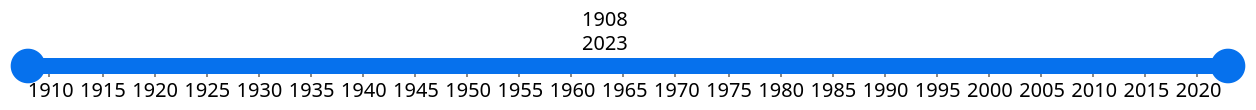 {
    "$schema": "https://vega.github.io/schema/vega/v5.json",
    "description": "A timeline visualization with a custom year.",
    "width": 600,
    "height": 20,
    "padding": 5,

    "signals": [
        {"name": "yearMin", "value": 1908},
        {"name": "yearMax", "value": 2023},
        { "name": "yearExtent", "init": "[yearMin, yearMax]"},
        {
          "name": "yearBrush", "update": "yearExtent",
          "on": [
            {
              "events": "[@yearBackground:mousedown, window:mouseup] > window:mousemove!, [@yearSelection:mousedown, window:mouseup] > window:mousemove!",
              "update": 
              "[clamp(min(yearAnchor, invert('yearScale', x())),yearMin,2023), clamp(max(yearAnchor, invert('yearScale', x())),yearMin,yearMax)]"
            },
            {
              "events": "[@yearX1:mousedown, window:mouseup] > window:mousemove!",
              "update": "[clamp(min(yearBrush[1], invert('yearScale', x())),yearMin,yearMax), yearBrush[1]]"
            },
            {
              "events": "[@yearX2:mousedown, window:mouseup] > window:mousemove!",
              "update": "[yearBrush[0], clamp(max(yearBrush[0], invert('yearScale', x())),yearMin,yearMax)]"
            },
            {
              "events": "@yearX1:dblclick, @yearX2:dblclick",
              "update": "[yearExtent[0], yearExtent[1]]"
            }
          ] 
        },
        {
          "name": "yearAnchor", "value": 0,
          "on": [
            {
              "events": "mousedown",
              "update": "invert('yearScale', x())"
            }
          ]
        }
    ],

    "data": [
      {
        "name": "table",
        "values": [
          {"year": 1908},
          {"year": 2023}
        ],
        "transform": [
          {
            "type": "extent",
            "field": "year",
            "signal": "years"
          }
        ]
      }
    ],
  
    "scales": [
      {
        "name": "yearScale",
        "type": "linear",
        "range": "width",
        "zero": false,
        "domain": {"data": "table", "field": "year"}
      }
    ],
  
    "axes": [
      {
        "orient": "bottom",
        "scale": "yearScale",
        "format": "d",
        "tickCount": 30
      }
    ],

    "marks": [
      {
        "type": "rect",
        "name": "yearBackground",
        "encode": {
          "enter": {
            "x": {"scale": "yearScale", "signal": "yearMin"},
            "x2": {"scale": "yearScale", "signal": "yearMax"},
            "y": {"value": 16},
            "height": {"value": 8},
            "fill": {"value": "#ececec"},
            "cornerRadius": {"value": 60}
          }
        }
      },
      {
        "type": "rect",
        "name": "yearSelection",
        "encode": {
          "enter":{
            "x": {"scale": "yearScale", "signal": "yearMin"},
            "x2": {"scale": "yearScale", "signal": "yearMax"},
            "y": {"value": 16},
            "height": {"value": 8},
            "fill": {"value": "#0671ed"},
            "cornerRadius": {"value": 60}
          },
          "update":{
            "x": {"signal": "scale('yearScale', yearBrush[0])"},
            "x2": {"signal": "scale('yearScale', yearBrush[1])"}
          }
        }
      },
      {
        "type": "symbol",
        "name": "yearX1",
        "encode": {
          "enter": {
            "x": {"signal": "yearMin"},
            "y": {"value": 20},
            "size": {"value": 300},
            "fill": {"value": "#0671ed"}
          },
          "update":{
            "x": {"signal": "scale('yearScale', yearBrush[0])"}
          }
        }
      },
      {
        "type": "symbol",
        "name": "yearX2",
        "encode": {
          "enter": {
            "x": {"signal": "yearMax"},
            "y": {"value": 20},
            "size": {"value": 300},
            "fill": {"value": "#0671ed"}
          },
          "update":{
            "x": {"signal": "scale('yearScale', yearBrush[1])"}
          }
        }
      },
      {
        "type": "text",
        "encode": {
          "update": {
            "x": {"value": 300},
            "y": {"value": 0},
            "fill": {"value": "black"},
            "fontSize": {"value": 10},
            "align": {"value": "right"},
            "text": {"signal": "yearBrush"}
          }
        }
      }
    ]
  }
  